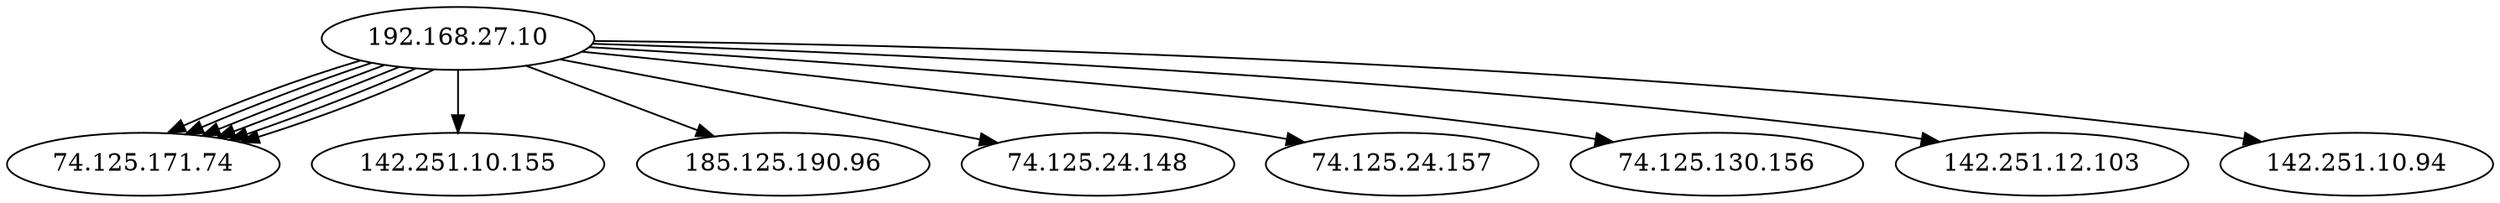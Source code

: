 digraph NWTraffic_update {
  "192.168.27.10" [degree=253, in_degree=0, out_degree=253, activity_score=1.00, total_connections=253];
  "74.125.171.74" [degree=25, in_degree=25, out_degree=0, activity_score=0.93, total_connections=25];
  "192.168.27.10" -> "74.125.171.74" [protocol_UNKNOWN=0.00,protocol_TCP=1.00,protocol_UDP=0.00,protocol_ICMP=0.00,timestamp_sin=0.66,timestamp_cos=-0.75,src_port_type=0.50,dst_port_type=0.00,conn_state_successful=1.00,conn_state_rejected_reset=0.00,conn_state_partial=0.00,conn_state_suspicious=0.00,conn_state_other=0.00,local_orig=1.00,local_resp=0.00,history_length=0.80,orig_bytes=0.55,resp_bytes=0.61,orig_pkts=0.18,resp_pkts=0.18,orig_ip_bytes=0.57,resp_ip_bytes=0.62,service_HTTP=0.00,service_FTP=0.00,service_SSH=0.00,service_DNS=0.00,service_UNKNOWN=1.00  ];
  "192.168.27.10" [degree=253, in_degree=0, out_degree=253, activity_score=1.00, total_connections=253];
  "142.251.10.155" [degree=2, in_degree=2, out_degree=0, activity_score=0.19, total_connections=2];
  "192.168.27.10" -> "142.251.10.155" [protocol_UNKNOWN=0.00,protocol_TCP=1.00,protocol_UDP=0.00,protocol_ICMP=0.00,timestamp_sin=0.67,timestamp_cos=-0.74,src_port_type=0.50,dst_port_type=0.00,conn_state_successful=1.00,conn_state_rejected_reset=0.00,conn_state_partial=0.00,conn_state_suspicious=0.00,conn_state_other=0.00,local_orig=1.00,local_resp=0.00,history_length=0.80,orig_bytes=0.58,resp_bytes=0.55,orig_pkts=0.21,resp_pkts=0.21,orig_ip_bytes=0.59,resp_ip_bytes=0.57,service_HTTP=0.00,service_FTP=0.00,service_SSH=0.00,service_DNS=0.00,service_UNKNOWN=1.00  ];
  "192.168.27.10" [degree=253, in_degree=0, out_degree=253, activity_score=1.00, total_connections=253];
  "185.125.190.96" [degree=3, in_degree=3, out_degree=0, activity_score=0.27, total_connections=3];
  "192.168.27.10" -> "185.125.190.96" [protocol_UNKNOWN=0.00,protocol_TCP=1.00,protocol_UDP=0.00,protocol_ICMP=0.00,timestamp_sin=0.66,timestamp_cos=-0.75,src_port_type=0.50,dst_port_type=0.00,conn_state_successful=1.00,conn_state_rejected_reset=0.00,conn_state_partial=0.00,conn_state_suspicious=0.00,conn_state_other=0.00,local_orig=1.00,local_resp=0.00,history_length=0.80,orig_bytes=0.32,resp_bytes=0.38,orig_pkts=0.13,resp_pkts=0.13,orig_ip_bytes=0.41,resp_ip_bytes=0.43,service_HTTP=1.00,service_FTP=0.00,service_SSH=0.00,service_DNS=0.00,service_UNKNOWN=0.00  ];
  "192.168.27.10" [degree=253, in_degree=0, out_degree=253, activity_score=1.00, total_connections=253];
  "74.125.171.74" [degree=25, in_degree=25, out_degree=0, activity_score=0.93, total_connections=25];
  "192.168.27.10" -> "74.125.171.74" [protocol_UNKNOWN=0.00,protocol_TCP=1.00,protocol_UDP=0.00,protocol_ICMP=0.00,timestamp_sin=0.66,timestamp_cos=-0.75,src_port_type=0.50,dst_port_type=0.00,conn_state_successful=1.00,conn_state_rejected_reset=0.00,conn_state_partial=0.00,conn_state_suspicious=0.00,conn_state_other=0.00,local_orig=1.00,local_resp=0.00,history_length=0.80,orig_bytes=0.55,resp_bytes=0.61,orig_pkts=0.18,resp_pkts=0.18,orig_ip_bytes=0.57,resp_ip_bytes=0.62,service_HTTP=0.00,service_FTP=0.00,service_SSH=0.00,service_DNS=0.00,service_UNKNOWN=1.00  ];
  "192.168.27.10" [degree=253, in_degree=0, out_degree=253, activity_score=1.00, total_connections=253];
  "74.125.171.74" [degree=25, in_degree=25, out_degree=0, activity_score=0.93, total_connections=25];
  "192.168.27.10" -> "74.125.171.74" [protocol_UNKNOWN=0.00,protocol_TCP=1.00,protocol_UDP=0.00,protocol_ICMP=0.00,timestamp_sin=0.66,timestamp_cos=-0.75,src_port_type=0.50,dst_port_type=0.00,conn_state_successful=1.00,conn_state_rejected_reset=0.00,conn_state_partial=0.00,conn_state_suspicious=0.00,conn_state_other=0.00,local_orig=1.00,local_resp=0.00,history_length=0.80,orig_bytes=0.55,resp_bytes=0.61,orig_pkts=0.19,resp_pkts=0.18,orig_ip_bytes=0.57,resp_ip_bytes=0.62,service_HTTP=0.00,service_FTP=0.00,service_SSH=0.00,service_DNS=0.00,service_UNKNOWN=1.00  ];
  "192.168.27.10" [degree=253, in_degree=0, out_degree=253, activity_score=1.00, total_connections=253];
  "74.125.171.74" [degree=25, in_degree=25, out_degree=0, activity_score=0.93, total_connections=25];
  "192.168.27.10" -> "74.125.171.74" [protocol_UNKNOWN=0.00,protocol_TCP=1.00,protocol_UDP=0.00,protocol_ICMP=0.00,timestamp_sin=0.66,timestamp_cos=-0.75,src_port_type=0.50,dst_port_type=0.00,conn_state_successful=1.00,conn_state_rejected_reset=0.00,conn_state_partial=0.00,conn_state_suspicious=0.00,conn_state_other=0.00,local_orig=1.00,local_resp=0.00,history_length=0.80,orig_bytes=0.55,resp_bytes=0.61,orig_pkts=0.19,resp_pkts=0.18,orig_ip_bytes=0.57,resp_ip_bytes=0.62,service_HTTP=0.00,service_FTP=0.00,service_SSH=0.00,service_DNS=0.00,service_UNKNOWN=1.00  ];
  "192.168.27.10" [degree=253, in_degree=0, out_degree=253, activity_score=1.00, total_connections=253];
  "74.125.24.148" [degree=1, in_degree=1, out_degree=0, activity_score=0.10, total_connections=1];
  "192.168.27.10" -> "74.125.24.148" [protocol_UNKNOWN=0.00,protocol_TCP=1.00,protocol_UDP=0.00,protocol_ICMP=0.00,timestamp_sin=0.67,timestamp_cos=-0.74,src_port_type=0.50,dst_port_type=0.00,conn_state_successful=1.00,conn_state_rejected_reset=0.00,conn_state_partial=0.00,conn_state_suspicious=0.00,conn_state_other=0.00,local_orig=1.00,local_resp=0.00,history_length=0.80,orig_bytes=0.56,resp_bytes=0.63,orig_pkts=0.22,resp_pkts=0.22,orig_ip_bytes=0.58,resp_ip_bytes=0.64,service_HTTP=0.00,service_FTP=0.00,service_SSH=0.00,service_DNS=0.00,service_UNKNOWN=1.00  ];
  "192.168.27.10" [degree=253, in_degree=0, out_degree=253, activity_score=1.00, total_connections=253];
  "74.125.24.157" [degree=5, in_degree=5, out_degree=0, activity_score=0.41, total_connections=5];
  "192.168.27.10" -> "74.125.24.157" [protocol_UNKNOWN=0.00,protocol_TCP=1.00,protocol_UDP=0.00,protocol_ICMP=0.00,timestamp_sin=0.67,timestamp_cos=-0.74,src_port_type=0.50,dst_port_type=0.00,conn_state_successful=1.00,conn_state_rejected_reset=0.00,conn_state_partial=0.00,conn_state_suspicious=0.00,conn_state_other=0.00,local_orig=1.00,local_resp=0.00,history_length=0.80,orig_bytes=0.56,resp_bytes=0.63,orig_pkts=0.22,resp_pkts=0.22,orig_ip_bytes=0.58,resp_ip_bytes=0.64,service_HTTP=0.00,service_FTP=0.00,service_SSH=0.00,service_DNS=0.00,service_UNKNOWN=1.00  ];
  "192.168.27.10" [degree=253, in_degree=0, out_degree=253, activity_score=1.00, total_connections=253];
  "74.125.171.74" [degree=25, in_degree=25, out_degree=0, activity_score=0.93, total_connections=25];
  "192.168.27.10" -> "74.125.171.74" [protocol_UNKNOWN=0.00,protocol_TCP=1.00,protocol_UDP=0.00,protocol_ICMP=0.00,timestamp_sin=0.66,timestamp_cos=-0.75,src_port_type=0.50,dst_port_type=0.00,conn_state_successful=1.00,conn_state_rejected_reset=0.00,conn_state_partial=0.00,conn_state_suspicious=0.00,conn_state_other=0.00,local_orig=1.00,local_resp=0.00,history_length=0.80,orig_bytes=0.55,resp_bytes=0.61,orig_pkts=0.19,resp_pkts=0.18,orig_ip_bytes=0.57,resp_ip_bytes=0.62,service_HTTP=0.00,service_FTP=0.00,service_SSH=0.00,service_DNS=0.00,service_UNKNOWN=1.00  ];
  "192.168.27.10" [degree=253, in_degree=0, out_degree=253, activity_score=1.00, total_connections=253];
  "74.125.130.156" [degree=1, in_degree=1, out_degree=0, activity_score=0.10, total_connections=1];
  "192.168.27.10" -> "74.125.130.156" [protocol_UNKNOWN=0.00,protocol_TCP=1.00,protocol_UDP=0.00,protocol_ICMP=0.00,timestamp_sin=0.67,timestamp_cos=-0.74,src_port_type=1.00,dst_port_type=0.00,conn_state_successful=1.00,conn_state_rejected_reset=0.00,conn_state_partial=0.00,conn_state_suspicious=0.00,conn_state_other=0.00,local_orig=1.00,local_resp=0.00,history_length=0.80,orig_bytes=0.62,resp_bytes=0.64,orig_pkts=0.24,resp_pkts=0.24,orig_ip_bytes=0.64,resp_ip_bytes=0.65,service_HTTP=0.00,service_FTP=0.00,service_SSH=0.00,service_DNS=0.00,service_UNKNOWN=1.00  ];
  "192.168.27.10" [degree=253, in_degree=0, out_degree=253, activity_score=1.00, total_connections=253];
  "74.125.171.74" [degree=25, in_degree=25, out_degree=0, activity_score=0.93, total_connections=25];
  "192.168.27.10" -> "74.125.171.74" [protocol_UNKNOWN=0.00,protocol_TCP=1.00,protocol_UDP=0.00,protocol_ICMP=0.00,timestamp_sin=0.66,timestamp_cos=-0.75,src_port_type=0.50,dst_port_type=0.00,conn_state_successful=1.00,conn_state_rejected_reset=0.00,conn_state_partial=0.00,conn_state_suspicious=0.00,conn_state_other=0.00,local_orig=1.00,local_resp=0.00,history_length=0.80,orig_bytes=0.55,resp_bytes=0.61,orig_pkts=0.17,resp_pkts=0.18,orig_ip_bytes=0.56,resp_ip_bytes=0.62,service_HTTP=0.00,service_FTP=0.00,service_SSH=0.00,service_DNS=0.00,service_UNKNOWN=1.00  ];
  "192.168.27.10" [degree=253, in_degree=0, out_degree=253, activity_score=1.00, total_connections=253];
  "142.251.12.103" [degree=6, in_degree=6, out_degree=0, activity_score=0.47, total_connections=6];
  "192.168.27.10" -> "142.251.12.103" [protocol_UNKNOWN=0.00,protocol_TCP=1.00,protocol_UDP=0.00,protocol_ICMP=0.00,timestamp_sin=0.67,timestamp_cos=-0.74,src_port_type=0.50,dst_port_type=0.00,conn_state_successful=1.00,conn_state_rejected_reset=0.00,conn_state_partial=0.00,conn_state_suspicious=0.00,conn_state_other=0.00,local_orig=1.00,local_resp=0.00,history_length=0.80,orig_bytes=0.59,resp_bytes=0.58,orig_pkts=0.22,resp_pkts=0.22,orig_ip_bytes=0.61,resp_ip_bytes=0.59,service_HTTP=0.00,service_FTP=0.00,service_SSH=0.00,service_DNS=0.00,service_UNKNOWN=1.00  ];
  "192.168.27.10" [degree=253, in_degree=0, out_degree=253, activity_score=1.00, total_connections=253];
  "142.251.10.94" [degree=2, in_degree=2, out_degree=0, activity_score=0.19, total_connections=2];
  "192.168.27.10" -> "142.251.10.94" [protocol_UNKNOWN=0.00,protocol_TCP=1.00,protocol_UDP=0.00,protocol_ICMP=0.00,timestamp_sin=0.67,timestamp_cos=-0.74,src_port_type=0.50,dst_port_type=0.00,conn_state_successful=1.00,conn_state_rejected_reset=0.00,conn_state_partial=0.00,conn_state_suspicious=0.00,conn_state_other=0.00,local_orig=1.00,local_resp=0.00,history_length=0.80,orig_bytes=0.58,resp_bytes=0.55,orig_pkts=0.21,resp_pkts=0.21,orig_ip_bytes=0.59,resp_ip_bytes=0.57,service_HTTP=0.00,service_FTP=0.00,service_SSH=0.00,service_DNS=0.00,service_UNKNOWN=1.00  ];
}
